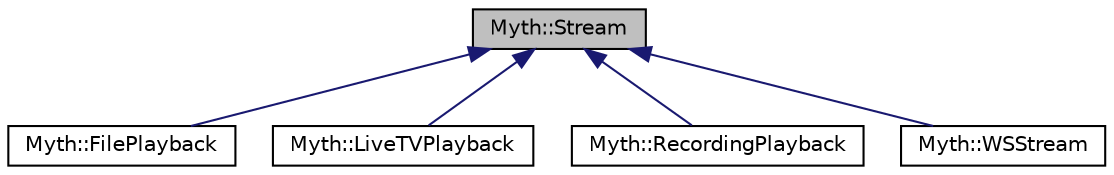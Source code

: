 digraph "Myth::Stream"
{
  edge [fontname="Helvetica",fontsize="10",labelfontname="Helvetica",labelfontsize="10"];
  node [fontname="Helvetica",fontsize="10",shape=record];
  Node1 [label="Myth::Stream",height=0.2,width=0.4,color="black", fillcolor="grey75", style="filled" fontcolor="black"];
  Node1 -> Node2 [dir="back",color="midnightblue",fontsize="10",style="solid",fontname="Helvetica"];
  Node2 [label="Myth::FilePlayback",height=0.2,width=0.4,color="black", fillcolor="white", style="filled",URL="$classMyth_1_1FilePlayback.html"];
  Node1 -> Node3 [dir="back",color="midnightblue",fontsize="10",style="solid",fontname="Helvetica"];
  Node3 [label="Myth::LiveTVPlayback",height=0.2,width=0.4,color="black", fillcolor="white", style="filled",URL="$classMyth_1_1LiveTVPlayback.html"];
  Node1 -> Node4 [dir="back",color="midnightblue",fontsize="10",style="solid",fontname="Helvetica"];
  Node4 [label="Myth::RecordingPlayback",height=0.2,width=0.4,color="black", fillcolor="white", style="filled",URL="$classMyth_1_1RecordingPlayback.html"];
  Node1 -> Node5 [dir="back",color="midnightblue",fontsize="10",style="solid",fontname="Helvetica"];
  Node5 [label="Myth::WSStream",height=0.2,width=0.4,color="black", fillcolor="white", style="filled",URL="$classMyth_1_1WSStream.html"];
}
